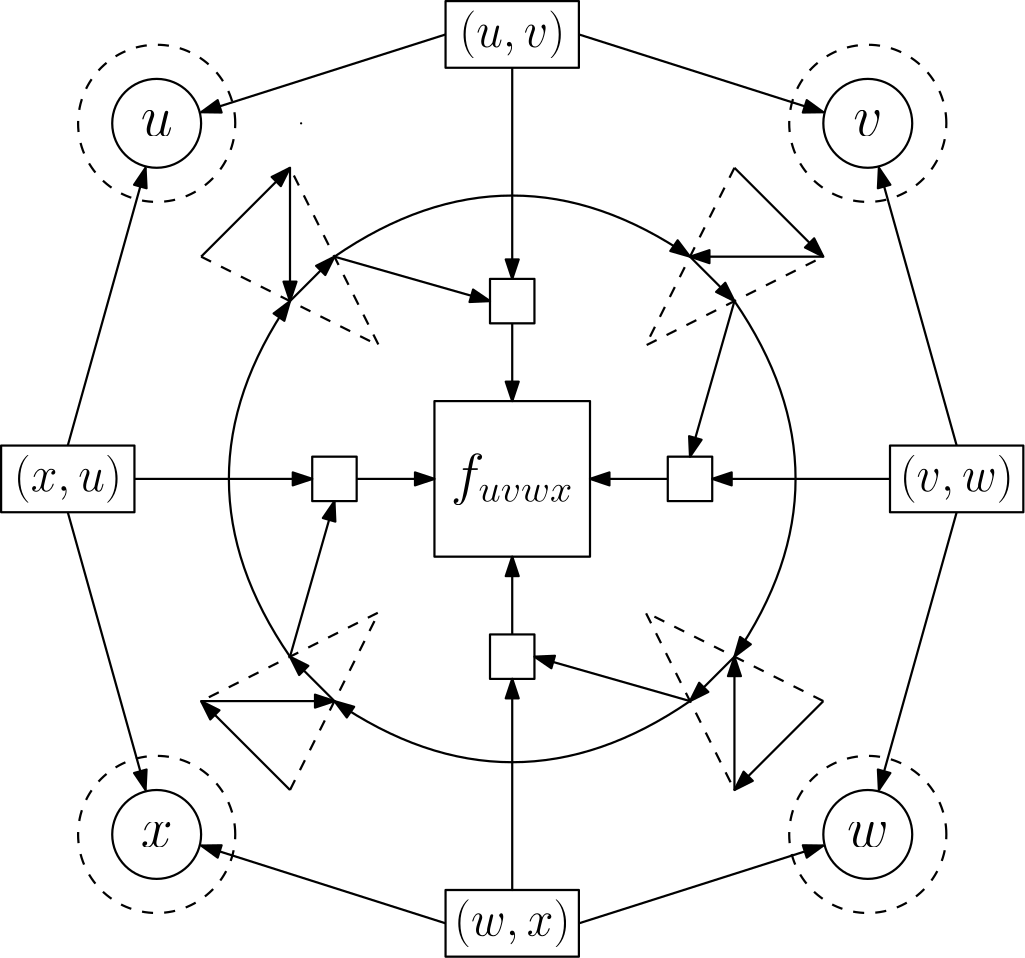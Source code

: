 <?xml version="1.0"?>
<!DOCTYPE ipe SYSTEM "ipe.dtd">
<ipe version="70206" creator="Ipe 7.2.7">
<info created="D:20190527180651" modified="D:20190603095214"/>
<ipestyle name="basic">
<symbol name="arrow/arc(spx)">
<path stroke="sym-stroke" fill="sym-stroke" pen="sym-pen">
0 0 m
-1 0.333 l
-1 -0.333 l
h
</path>
</symbol>
<symbol name="arrow/farc(spx)">
<path stroke="sym-stroke" fill="white" pen="sym-pen">
0 0 m
-1 0.333 l
-1 -0.333 l
h
</path>
</symbol>
<symbol name="arrow/ptarc(spx)">
<path stroke="sym-stroke" fill="sym-stroke" pen="sym-pen">
0 0 m
-1 0.333 l
-0.8 0 l
-1 -0.333 l
h
</path>
</symbol>
<symbol name="arrow/fptarc(spx)">
<path stroke="sym-stroke" fill="white" pen="sym-pen">
0 0 m
-1 0.333 l
-0.8 0 l
-1 -0.333 l
h
</path>
</symbol>
<symbol name="mark/circle(sx)" transformations="translations">
<path fill="sym-stroke">
0.6 0 0 0.6 0 0 e
0.4 0 0 0.4 0 0 e
</path>
</symbol>
<symbol name="mark/disk(sx)" transformations="translations">
<path fill="sym-stroke">
0.6 0 0 0.6 0 0 e
</path>
</symbol>
<symbol name="mark/fdisk(sfx)" transformations="translations">
<group>
<path fill="sym-fill">
0.5 0 0 0.5 0 0 e
</path>
<path fill="sym-stroke" fillrule="eofill">
0.6 0 0 0.6 0 0 e
0.4 0 0 0.4 0 0 e
</path>
</group>
</symbol>
<symbol name="mark/box(sx)" transformations="translations">
<path fill="sym-stroke" fillrule="eofill">
-0.6 -0.6 m
0.6 -0.6 l
0.6 0.6 l
-0.6 0.6 l
h
-0.4 -0.4 m
0.4 -0.4 l
0.4 0.4 l
-0.4 0.4 l
h
</path>
</symbol>
<symbol name="mark/square(sx)" transformations="translations">
<path fill="sym-stroke">
-0.6 -0.6 m
0.6 -0.6 l
0.6 0.6 l
-0.6 0.6 l
h
</path>
</symbol>
<symbol name="mark/fsquare(sfx)" transformations="translations">
<group>
<path fill="sym-fill">
-0.5 -0.5 m
0.5 -0.5 l
0.5 0.5 l
-0.5 0.5 l
h
</path>
<path fill="sym-stroke" fillrule="eofill">
-0.6 -0.6 m
0.6 -0.6 l
0.6 0.6 l
-0.6 0.6 l
h
-0.4 -0.4 m
0.4 -0.4 l
0.4 0.4 l
-0.4 0.4 l
h
</path>
</group>
</symbol>
<symbol name="mark/cross(sx)" transformations="translations">
<group>
<path fill="sym-stroke">
-0.43 -0.57 m
0.57 0.43 l
0.43 0.57 l
-0.57 -0.43 l
h
</path>
<path fill="sym-stroke">
-0.43 0.57 m
0.57 -0.43 l
0.43 -0.57 l
-0.57 0.43 l
h
</path>
</group>
</symbol>
<symbol name="arrow/fnormal(spx)">
<path stroke="sym-stroke" fill="white" pen="sym-pen">
0 0 m
-1 0.333 l
-1 -0.333 l
h
</path>
</symbol>
<symbol name="arrow/pointed(spx)">
<path stroke="sym-stroke" fill="sym-stroke" pen="sym-pen">
0 0 m
-1 0.333 l
-0.8 0 l
-1 -0.333 l
h
</path>
</symbol>
<symbol name="arrow/fpointed(spx)">
<path stroke="sym-stroke" fill="white" pen="sym-pen">
0 0 m
-1 0.333 l
-0.8 0 l
-1 -0.333 l
h
</path>
</symbol>
<symbol name="arrow/linear(spx)">
<path stroke="sym-stroke" pen="sym-pen">
-1 0.333 m
0 0 l
-1 -0.333 l
</path>
</symbol>
<symbol name="arrow/fdouble(spx)">
<path stroke="sym-stroke" fill="white" pen="sym-pen">
0 0 m
-1 0.333 l
-1 -0.333 l
h
-1 0 m
-2 0.333 l
-2 -0.333 l
h
</path>
</symbol>
<symbol name="arrow/double(spx)">
<path stroke="sym-stroke" fill="sym-stroke" pen="sym-pen">
0 0 m
-1 0.333 l
-1 -0.333 l
h
-1 0 m
-2 0.333 l
-2 -0.333 l
h
</path>
</symbol>
<pen name="heavier" value="0.8"/>
<pen name="fat" value="1.2"/>
<pen name="ultrafat" value="2"/>
<symbolsize name="large" value="5"/>
<symbolsize name="small" value="2"/>
<symbolsize name="tiny" value="1.1"/>
<arrowsize name="large" value="10"/>
<arrowsize name="small" value="5"/>
<arrowsize name="tiny" value="3"/>
<color name="red" value="1 0 0"/>
<color name="green" value="0 1 0"/>
<color name="blue" value="0 0 1"/>
<color name="yellow" value="1 1 0"/>
<color name="orange" value="1 0.647 0"/>
<color name="gold" value="1 0.843 0"/>
<color name="purple" value="0.627 0.125 0.941"/>
<color name="gray" value="0.745"/>
<color name="brown" value="0.647 0.165 0.165"/>
<color name="navy" value="0 0 0.502"/>
<color name="pink" value="1 0.753 0.796"/>
<color name="seagreen" value="0.18 0.545 0.341"/>
<color name="turquoise" value="0.251 0.878 0.816"/>
<color name="violet" value="0.933 0.51 0.933"/>
<color name="darkblue" value="0 0 0.545"/>
<color name="darkcyan" value="0 0.545 0.545"/>
<color name="darkgray" value="0.663"/>
<color name="darkgreen" value="0 0.392 0"/>
<color name="darkmagenta" value="0.545 0 0.545"/>
<color name="darkorange" value="1 0.549 0"/>
<color name="darkred" value="0.545 0 0"/>
<color name="lightblue" value="0.678 0.847 0.902"/>
<color name="lightcyan" value="0.878 1 1"/>
<color name="lightgray" value="0.827"/>
<color name="lightgreen" value="0.565 0.933 0.565"/>
<color name="lightyellow" value="1 1 0.878"/>
<dashstyle name="dashed" value="[4] 0"/>
<dashstyle name="dotted" value="[1 3] 0"/>
<dashstyle name="dash dotted" value="[4 2 1 2] 0"/>
<dashstyle name="dash dot dotted" value="[4 2 1 2 1 2] 0"/>
<textsize name="large" value="\large"/>
<textsize name="Large" value="\Large"/>
<textsize name="LARGE" value="\LARGE"/>
<textsize name="huge" value="\huge"/>
<textsize name="Huge" value="\Huge"/>
<textsize name="small" value="\small"/>
<textsize name="footnote" value="\footnotesize"/>
<textsize name="tiny" value="\tiny"/>
<textstyle name="center" begin="\begin{center}" end="\end{center}"/>
<textstyle name="itemize" begin="\begin{itemize}" end="\end{itemize}"/>
<textstyle name="item" begin="\begin{itemize}\item{}" end="\end{itemize}"/>
<gridsize name="4 pts" value="4"/>
<gridsize name="8 pts (~3 mm)" value="8"/>
<gridsize name="16 pts (~6 mm)" value="16"/>
<gridsize name="32 pts (~12 mm)" value="32"/>
<gridsize name="10 pts (~3.5 mm)" value="10"/>
<gridsize name="20 pts (~7 mm)" value="20"/>
<gridsize name="14 pts (~5 mm)" value="14"/>
<gridsize name="28 pts (~10 mm)" value="28"/>
<gridsize name="56 pts (~20 mm)" value="56"/>
<anglesize name="90 deg" value="90"/>
<anglesize name="60 deg" value="60"/>
<anglesize name="45 deg" value="45"/>
<anglesize name="30 deg" value="30"/>
<anglesize name="22.5 deg" value="22.5"/>
<opacity name="10%" value="0.1"/>
<opacity name="30%" value="0.3"/>
<opacity name="50%" value="0.5"/>
<opacity name="75%" value="0.75"/>
<tiling name="falling" angle="-60" step="4" width="1"/>
<tiling name="rising" angle="30" step="4" width="1"/>
</ipestyle>
<page>
<layer name="alpha"/>
<view layers="alpha" active="alpha"/>
<text layer="alpha" transformations="translations" pos="288 800" stroke="black" type="label" width="38.106" height="12.896" depth="4.29" halign="center" valign="center" size="LARGE" style="math">(u,v)</text>
<text transformations="translations" pos="448 640" stroke="black" type="label" width="41.025" height="12.896" depth="4.29" halign="center" valign="center" size="LARGE" style="math">(v,w)</text>
<text transformations="translations" pos="288 480" stroke="black" type="label" width="41.837" height="12.896" depth="4.29" halign="center" valign="center" size="LARGE" style="math">(w,x)</text>
<text transformations="translations" pos="128 640" stroke="black" type="label" width="38.918" height="12.896" depth="4.29" halign="center" valign="center" size="LARGE" style="math">(x,u)</text>
<text transformations="translations" pos="160 768" stroke="black" type="label" width="11.515" height="8.896" depth="0" halign="center" valign="center" size="huge" style="math">u</text>
<text transformations="translations" pos="160 512" stroke="black" type="label" width="11.497" height="8.896" depth="0" halign="center" valign="center" size="huge" style="math">x</text>
<text transformations="translations" pos="416 512" stroke="black" type="label" width="15.018" height="8.896" depth="0" halign="center" valign="center" size="huge" style="math">w</text>
<text transformations="translations" pos="416 768" stroke="black" type="label" width="10.522" height="8.896" depth="0" halign="center" valign="center" size="huge" style="math">v</text>
<text transformations="translations" pos="288 640" stroke="black" type="label" width="44.181" height="14.347" depth="4.02" halign="center" valign="center" size="huge" style="math">f_{uvwx}</text>
<path stroke="black" pen="heavier">
16 0 0 16 160 768 e
</path>
<path stroke="black" pen="heavier">
16 0 0 16 416 768 e
</path>
<path stroke="black" pen="heavier">
16 0 0 16 416 512 e
</path>
<path stroke="black" pen="heavier">
16 0 0 16 160 512 e
</path>
<path stroke="black" pen="heavier">
264 812 m
264 788 l
312 788 l
312 812 l
h
</path>
<path stroke="black" pen="heavier">
104 652 m
104 628 l
152 628 l
152 652 l
h
</path>
<path stroke="black" pen="heavier">
264 492 m
264 468 l
312 468 l
312 492 l
h
</path>
<path stroke="black" pen="heavier">
424 652 m
424 628 l
472 628 l
472 652 l
h
</path>
<path stroke="black" pen="heavier">
316 612 m
316 668 l
260 668 l
260 612 l
h
</path>
<path stroke="black" pen="heavier">
216 648 m
216 632 l
232 632 l
232 648 l
h
</path>
<path stroke="black" pen="heavier">
280 712 m
280 696 l
296 696 l
296 712 l
h
</path>
<path stroke="black" pen="heavier">
344 648 m
344 632 l
360 632 l
360 648 l
h
</path>
<path stroke="black" pen="heavier">
280 584 m
280 568 l
296 568 l
296 584 l
h
</path>
<path stroke="black" pen="heavier" arrow="normal/normal">
232 640 m
260 640 l
</path>
<path stroke="black" pen="heavier" arrow="normal/normal">
288 696 m
288 668 l
</path>
<path stroke="black" pen="heavier" arrow="normal/normal">
344 640 m
316 640 l
</path>
<path stroke="black" pen="heavier" arrow="normal/normal">
288 584 m
288 612 l
</path>
<path stroke="black" pen="heavier" arrow="normal/normal">
152 640 m
216 640 l
</path>
<path stroke="black" pen="heavier" arrow="normal/normal">
424 640 m
360 640 l
</path>
<path stroke="black" pen="heavier" arrow="normal/normal">
288 492 m
288 568 l
288 492 l
288 568 l
</path>
<path stroke="black" pen="heavier" arrow="normal/normal">
128 652 m
156 752 l
</path>
<path stroke="black" pen="heavier" arrow="normal/normal">
264 800 m
176 772 l
</path>
<path stroke="black" pen="heavier" arrow="normal/normal">
312 800 m
400 772 l
</path>
<path stroke="black" pen="heavier" arrow="normal/normal">
448 628 m
420 528 l
</path>
<path stroke="black" pen="heavier" arrow="normal/normal">
312 480 m
400 508 l
</path>
<path stroke="black" pen="heavier" arrow="normal/normal">
264 480 m
176 508 l
</path>
<path stroke="black" pen="heavier" arrow="normal/normal">
128 628 m
156 528 l
</path>
<path stroke="black" pen="heavier" arrow="normal/normal">
448 652 m
420 752 l
</path>
<path stroke="black" pen="heavier" arrow="normal/normal">
208 528 m
176 560 l
</path>
<path stroke="black" pen="heavier" arrow="normal/normal">
176 560 m
224 560 l
</path>
<path stroke="black" pen="heavier" arrow="normal/normal">
224 560 m
208 576 l
</path>
<path stroke="black" dash="dashed" pen="heavier">
208 528 m
240 592 l
176 560 l
176 560 l
</path>
<path stroke="black" pen="heavier" arrow="normal/normal">
176 720 m
208 752 l
</path>
<path stroke="black" pen="heavier" arrow="normal/normal">
208 752 m
208 704 l
</path>
<path stroke="black" pen="heavier" arrow="normal/normal">
208 704 m
224 720 l
</path>
<path stroke="black" dash="dashed" pen="heavier">
176 720 m
240 688 l
208 752 l
208 752 l
</path>
<path stroke="black" pen="heavier" arrow="normal/normal">
368 752 m
400 720 l
</path>
<path stroke="black" pen="heavier" arrow="normal/normal">
400 720 m
352 720 l
</path>
<path stroke="black" pen="heavier" arrow="normal/normal">
352 720 m
368 704 l
</path>
<path stroke="black" dash="dashed" pen="heavier">
368 752 m
336 688 l
400 720 l
</path>
<path stroke="black" pen="heavier" arrow="normal/normal">
400 560 m
368 528 l
</path>
<path stroke="black" pen="heavier" arrow="normal/normal">
368 528 m
368 576 l
</path>
<path stroke="black" pen="heavier" arrow="normal/normal">
368 576 m
352 560 l
</path>
<path stroke="black" dash="dashed" pen="heavier">
400 560 m
336 592 l
368 528 l
</path>
<path stroke="black" pen="heavier" arrow="normal/normal">
224 720 m
288 764
352 720 c
</path>
<path stroke="black" pen="heavier" arrow="normal/normal">
368 704 m
412 640
368 576 c
</path>
<path stroke="black" pen="heavier" arrow="normal/normal">
352 560 m
288 516
224 560 c
</path>
<path stroke="black" pen="heavier" arrow="normal/normal">
208 576 m
164 640
208 704 c
</path>
<path stroke="black" pen="heavier" arrow="normal/normal">
368 704 m
352 648 l
</path>
<path stroke="black" pen="heavier" arrow="normal/normal">
352 560 m
296 576 l
</path>
<path stroke="black" pen="heavier" arrow="normal/normal">
208 576 m
224 632 l
</path>
<path stroke="black" pen="heavier" arrow="normal/normal">
224 720 m
280 704 l
</path>
<path stroke="black" dash="dashed" pen="heavier">
28.2843 0 0 28.2843 160 768 e
</path>
<path matrix="1 0 0 1 256 0" stroke="black" dash="dashed" pen="heavier">
28.2843 0 0 28.2843 160 768 e
</path>
<path matrix="1 0 0 1 256 -256" stroke="black" dash="dashed" pen="heavier">
28.2843 0 0 28.2843 160 768 e
</path>
<path matrix="1 0 0 1 0 -256" stroke="black" dash="dashed" pen="heavier">
28.2843 0 0 28.2843 160 768 e
</path>
<path stroke="black" pen="heavier" cap="1">
212 768 m
212 768 l
</path>
<path stroke="black" pen="heavier" arrow="normal/normal">
288 788 m
288 712 l
</path>
</page>
</ipe>
